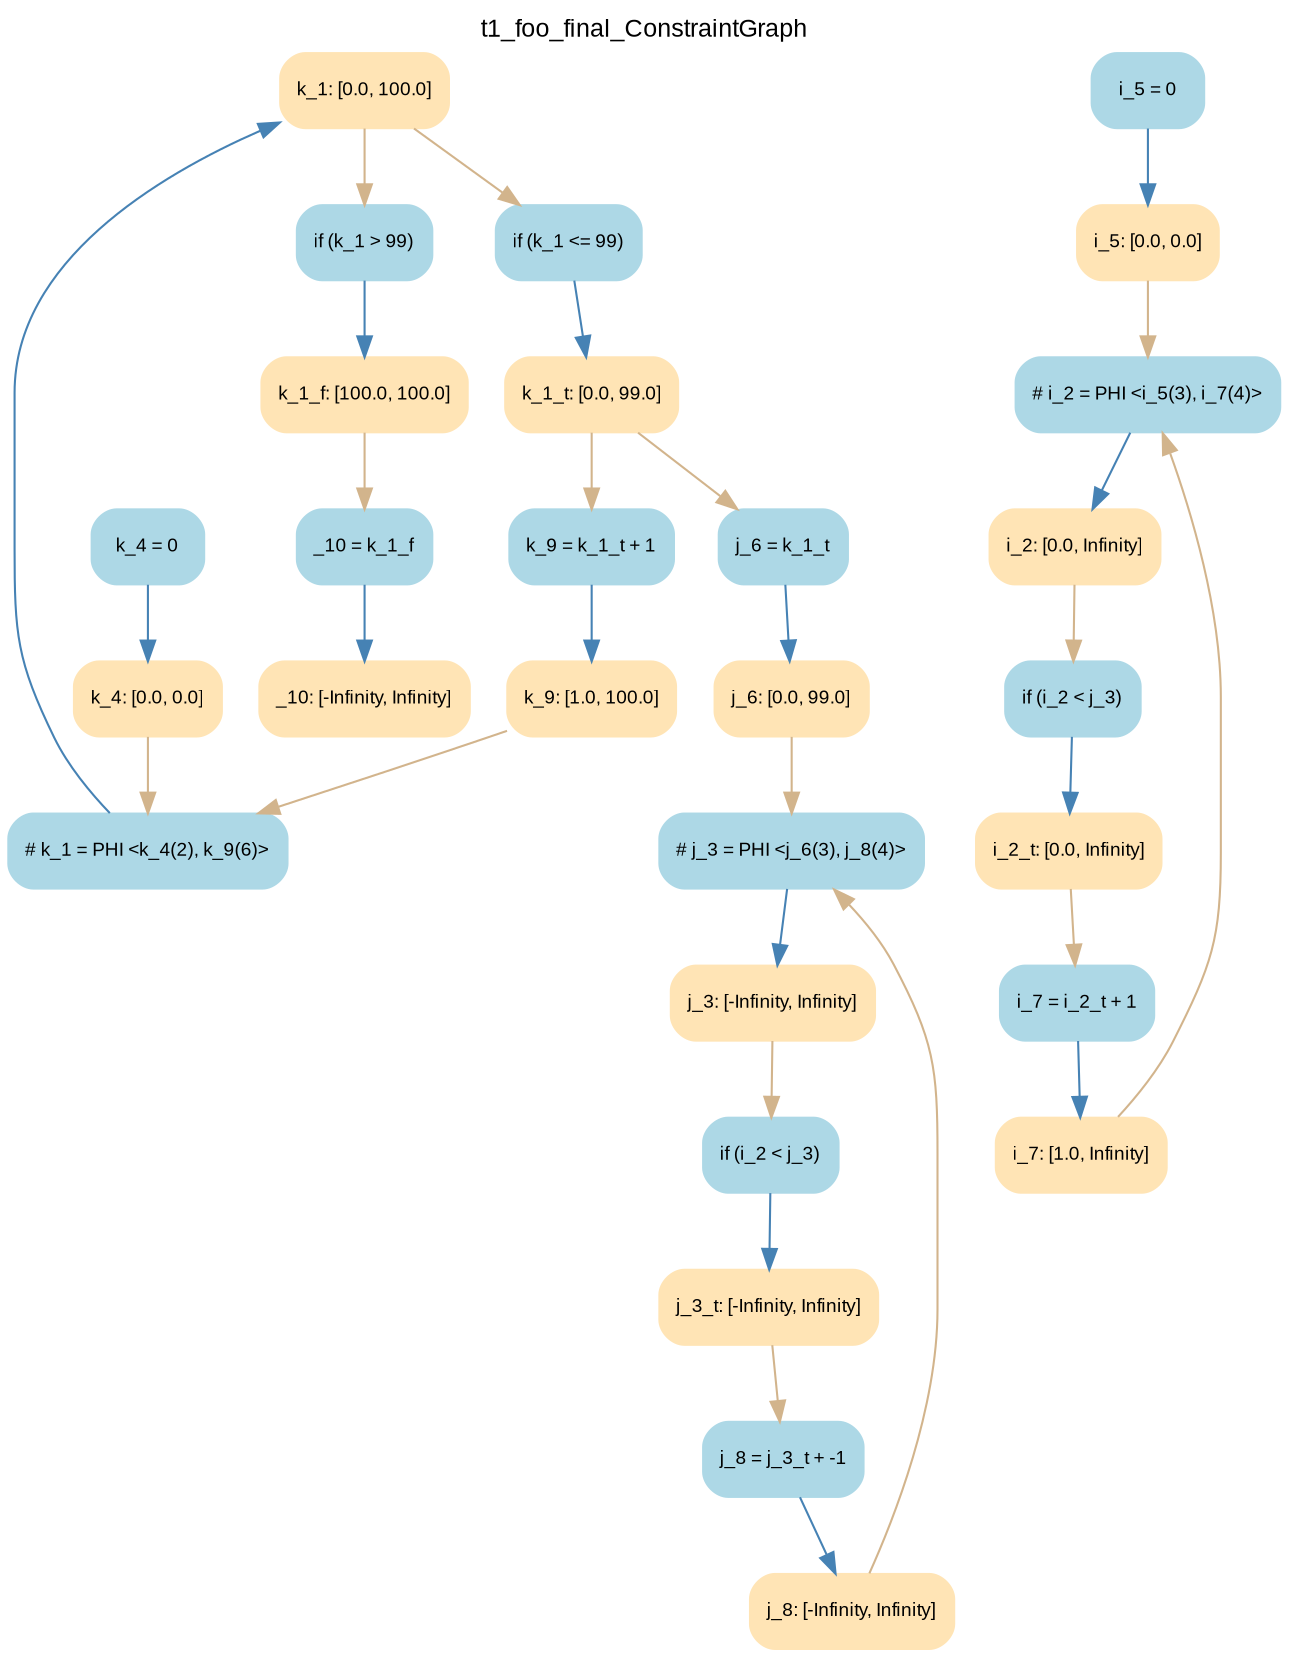 digraph t1_foo_final_ConstraintGraph { 
	label=t1_foo_final_ConstraintGraph
	center=true
	labelloc=top
	fontname=Arial
	fontsize=12
	edge[fontname=Arial, fontsize=10]
	node[fontname=Arial, fontsize=9]

		Node_0 -> Node_1 [color=steelblue]
		Node_2 -> Node_3 [color=steelblue]
		Node_4 -> Node_5 [color=steelblue]
		Node_6 -> Node_7 [color=steelblue]
		Node_8 -> Node_9 [color=steelblue]
		Node_10 -> Node_11 [color=steelblue]
		Node_12 -> Node_13 [color=steelblue]
		Node_14 -> Node_15 [color=steelblue]
		Node_16 -> Node_17 [color=steelblue]
		Node_18 -> Node_19 [color=steelblue]
		Node_20 -> Node_21 [color=steelblue]
		Node_22 -> Node_23 [color=steelblue]
		Node_24 -> Node_25 [color=steelblue]
		Node_26 -> Node_27 [color=steelblue]
		Node_15 -> Node_16 [color=tan]
		Node_9 -> Node_4 [color=tan]
		Node_19 -> Node_22 [color=tan]
		Node_19 -> Node_8 [color=tan]
		Node_7 -> Node_24 [color=tan]
		Node_21 -> Node_2 [color=tan]
		Node_11 -> Node_2 [color=tan]
		Node_27 -> Node_0 [color=tan]
		Node_17 -> Node_4 [color=tan]
		Node_23 -> Node_24 [color=tan]
		Node_25 -> Node_18 [color=tan]
		Node_25 -> Node_26 [color=tan]
		Node_13 -> Node_20 [color=tan]
		Node_3 -> Node_12 [color=tan]
		Node_5 -> Node_14 [color=tan]

	Node_0 [fillcolor=lightblue, color=lightblue, shape=Mrecord, style=filled, label="{ _10 = k_1_f }"]
	Node_2 [fillcolor=lightblue, color=lightblue, shape=Mrecord, style=filled, label="{ # i_2 = PHI \<i_5(3), i_7(4)\> }"]
	Node_4 [fillcolor=lightblue, color=lightblue, shape=Mrecord, style=filled, label="{ # j_3 = PHI \<j_6(3), j_8(4)\> }"]
	Node_6 [fillcolor=lightblue, color=lightblue, shape=Mrecord, style=filled, label="{ k_4 = 0 }"]
	Node_8 [fillcolor=lightblue, color=lightblue, shape=Mrecord, style=filled, label="{ j_6 = k_1_t }"]
	Node_10 [fillcolor=lightblue, color=lightblue, shape=Mrecord, style=filled, label="{ i_5 = 0 }"]
	Node_12 [fillcolor=lightblue, color=lightblue, shape=Mrecord, style=filled, label="{ if (i_2 \< j_3) }"]
	Node_14 [fillcolor=lightblue, color=lightblue, shape=Mrecord, style=filled, label="{ if (i_2 \< j_3) }"]
	Node_16 [fillcolor=lightblue, color=lightblue, shape=Mrecord, style=filled, label="{ j_8 = j_3_t + -1 }"]
	Node_18 [fillcolor=lightblue, color=lightblue, shape=Mrecord, style=filled, label="{ if (k_1 \<= 99) }"]
	Node_20 [fillcolor=lightblue, color=lightblue, shape=Mrecord, style=filled, label="{ i_7 = i_2_t + 1 }"]
	Node_22 [fillcolor=lightblue, color=lightblue, shape=Mrecord, style=filled, label="{ k_9 = k_1_t + 1 }"]
	Node_24 [fillcolor=lightblue, color=lightblue, shape=Mrecord, style=filled, label="{ # k_1 = PHI \<k_4(2), k_9(6)\> }"]
	Node_26 [fillcolor=lightblue, color=lightblue, shape=Mrecord, style=filled, label="{ if (k_1 \> 99) }"]
	Node_15 [fillcolor=moccasin, color=moccasin, shape=Mrecord, style=filled, label="{ j_3_t: \[-Infinity, Infinity\] }"]
	Node_9 [fillcolor=moccasin, color=moccasin, shape=Mrecord, style=filled, label="{ j_6: \[0.0, 99.0\] }"]
	Node_19 [fillcolor=moccasin, color=moccasin, shape=Mrecord, style=filled, label="{ k_1_t: \[0.0, 99.0\] }"]
	Node_7 [fillcolor=moccasin, color=moccasin, shape=Mrecord, style=filled, label="{ k_4: \[0.0, 0.0\] }"]
	Node_21 [fillcolor=moccasin, color=moccasin, shape=Mrecord, style=filled, label="{ i_7: \[1.0, Infinity\] }"]
	Node_11 [fillcolor=moccasin, color=moccasin, shape=Mrecord, style=filled, label="{ i_5: \[0.0, 0.0\] }"]
	Node_27 [fillcolor=moccasin, color=moccasin, shape=Mrecord, style=filled, label="{ k_1_f: \[100.0, 100.0\] }"]
	Node_17 [fillcolor=moccasin, color=moccasin, shape=Mrecord, style=filled, label="{ j_8: \[-Infinity, Infinity\] }"]
	Node_23 [fillcolor=moccasin, color=moccasin, shape=Mrecord, style=filled, label="{ k_9: \[1.0, 100.0\] }"]
	Node_25 [fillcolor=moccasin, color=moccasin, shape=Mrecord, style=filled, label="{ k_1: \[0.0, 100.0\] }"]
	Node_13 [fillcolor=moccasin, color=moccasin, shape=Mrecord, style=filled, label="{ i_2_t: \[0.0, Infinity\] }"]
	Node_3 [fillcolor=moccasin, color=moccasin, shape=Mrecord, style=filled, label="{ i_2: \[0.0, Infinity\] }"]
	Node_1 [fillcolor=moccasin, color=moccasin, shape=Mrecord, style=filled, label="{ _10: \[-Infinity, Infinity\] }"]
	Node_5 [fillcolor=moccasin, color=moccasin, shape=Mrecord, style=filled, label="{ j_3: \[-Infinity, Infinity\] }"]
}

